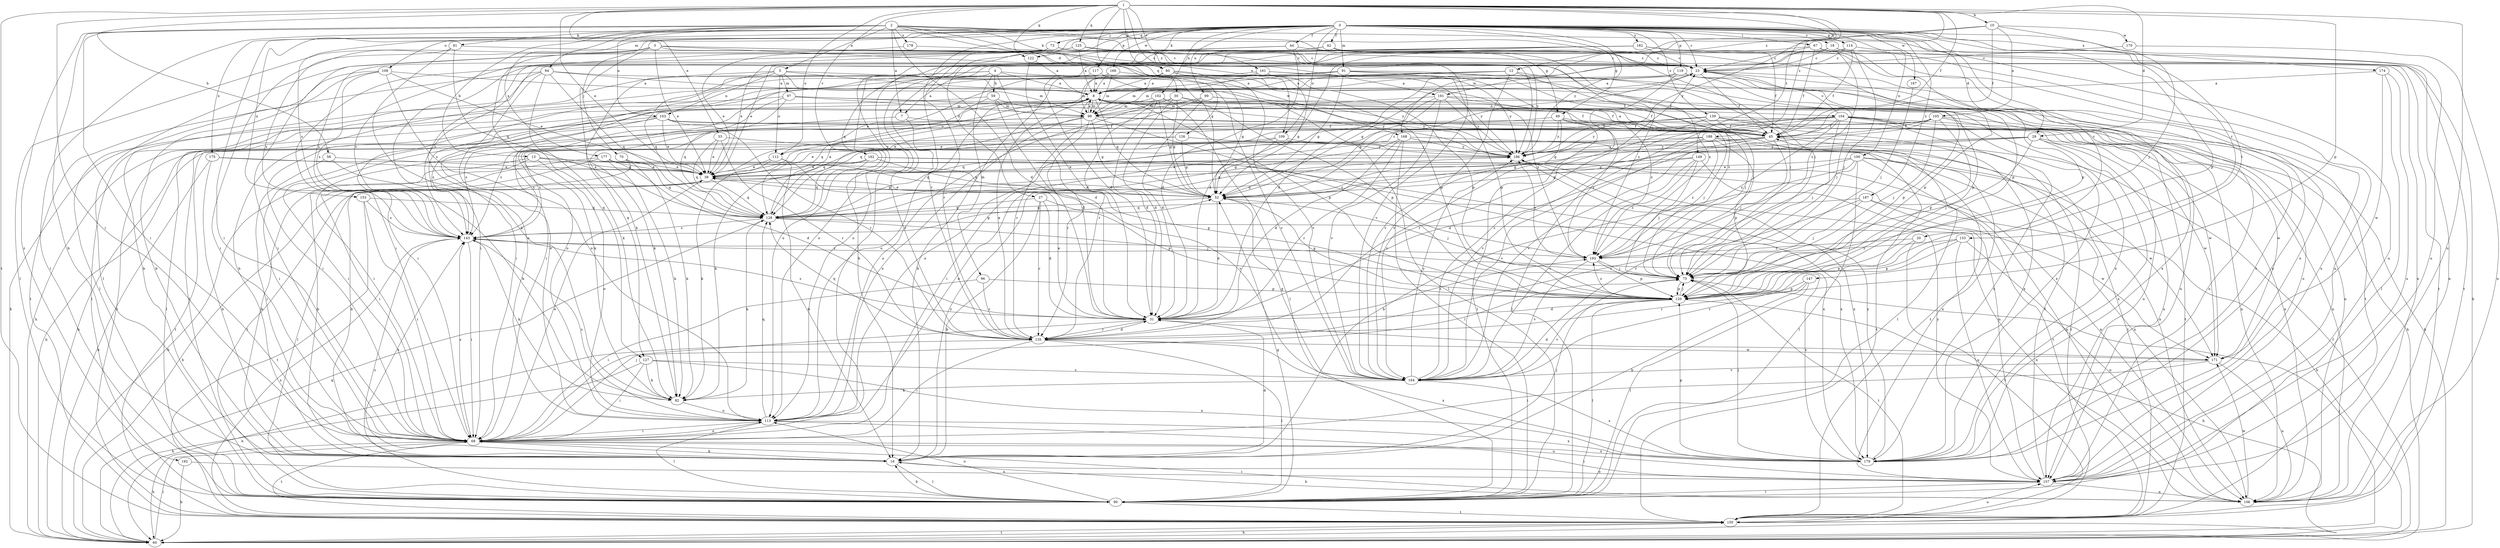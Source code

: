 strict digraph  {
0;
1;
2;
3;
4;
5;
7;
8;
10;
12;
13;
16;
18;
20;
23;
27;
29;
30;
31;
33;
38;
42;
44;
45;
49;
52;
56;
59;
60;
67;
68;
70;
73;
75;
80;
81;
82;
90;
91;
94;
96;
97;
98;
99;
100;
102;
103;
104;
105;
106;
108;
109;
112;
113;
114;
117;
119;
120;
122;
125;
126;
127;
128;
133;
135;
139;
143;
147;
149;
150;
153;
157;
161;
162;
164;
166;
167;
168;
170;
171;
174;
175;
177;
178;
179;
182;
186;
187;
188;
191;
192;
193;
0 -> 18  [label=c];
0 -> 20  [label=c];
0 -> 23  [label=c];
0 -> 27  [label=d];
0 -> 29  [label=d];
0 -> 42  [label=f];
0 -> 44  [label=f];
0 -> 49  [label=g];
0 -> 67  [label=i];
0 -> 68  [label=i];
0 -> 70  [label=j];
0 -> 73  [label=j];
0 -> 80  [label=k];
0 -> 90  [label=l];
0 -> 91  [label=m];
0 -> 94  [label=m];
0 -> 99  [label=n];
0 -> 100  [label=n];
0 -> 102  [label=n];
0 -> 108  [label=o];
0 -> 109  [label=o];
0 -> 114  [label=p];
0 -> 117  [label=p];
0 -> 119  [label=p];
0 -> 120  [label=p];
0 -> 122  [label=q];
0 -> 133  [label=r];
0 -> 135  [label=r];
0 -> 139  [label=s];
0 -> 143  [label=s];
0 -> 147  [label=t];
0 -> 153  [label=u];
0 -> 157  [label=u];
0 -> 166  [label=w];
0 -> 167  [label=w];
0 -> 174  [label=x];
0 -> 175  [label=x];
0 -> 182  [label=y];
0 -> 186  [label=y];
0 -> 187  [label=z];
1 -> 10  [label=b];
1 -> 12  [label=b];
1 -> 29  [label=d];
1 -> 33  [label=e];
1 -> 38  [label=e];
1 -> 45  [label=f];
1 -> 56  [label=h];
1 -> 68  [label=i];
1 -> 80  [label=k];
1 -> 109  [label=o];
1 -> 112  [label=o];
1 -> 120  [label=p];
1 -> 122  [label=q];
1 -> 125  [label=q];
1 -> 126  [label=q];
1 -> 149  [label=t];
1 -> 150  [label=t];
1 -> 157  [label=u];
1 -> 161  [label=v];
1 -> 162  [label=v];
1 -> 188  [label=z];
1 -> 191  [label=z];
2 -> 5  [label=a];
2 -> 7  [label=a];
2 -> 13  [label=b];
2 -> 16  [label=b];
2 -> 30  [label=d];
2 -> 31  [label=d];
2 -> 49  [label=g];
2 -> 52  [label=g];
2 -> 68  [label=i];
2 -> 75  [label=j];
2 -> 80  [label=k];
2 -> 81  [label=k];
2 -> 103  [label=n];
2 -> 157  [label=u];
2 -> 177  [label=x];
2 -> 178  [label=x];
2 -> 191  [label=z];
2 -> 192  [label=z];
3 -> 23  [label=c];
3 -> 38  [label=e];
3 -> 68  [label=i];
3 -> 75  [label=j];
3 -> 82  [label=k];
3 -> 90  [label=l];
3 -> 127  [label=q];
3 -> 168  [label=w];
3 -> 186  [label=y];
4 -> 7  [label=a];
4 -> 8  [label=a];
4 -> 16  [label=b];
4 -> 31  [label=d];
4 -> 59  [label=h];
4 -> 60  [label=h];
4 -> 96  [label=m];
4 -> 193  [label=z];
5 -> 97  [label=m];
5 -> 98  [label=m];
5 -> 103  [label=n];
5 -> 112  [label=o];
5 -> 127  [label=q];
5 -> 128  [label=q];
5 -> 164  [label=v];
5 -> 186  [label=y];
7 -> 45  [label=f];
7 -> 135  [label=r];
7 -> 143  [label=s];
8 -> 45  [label=f];
8 -> 52  [label=g];
8 -> 68  [label=i];
8 -> 82  [label=k];
8 -> 98  [label=m];
8 -> 104  [label=n];
8 -> 112  [label=o];
8 -> 120  [label=p];
8 -> 135  [label=r];
8 -> 150  [label=t];
8 -> 157  [label=u];
8 -> 186  [label=y];
10 -> 45  [label=f];
10 -> 75  [label=j];
10 -> 105  [label=n];
10 -> 168  [label=w];
10 -> 170  [label=w];
10 -> 186  [label=y];
12 -> 8  [label=a];
12 -> 98  [label=m];
12 -> 120  [label=p];
12 -> 143  [label=s];
12 -> 164  [label=v];
12 -> 193  [label=z];
13 -> 16  [label=b];
13 -> 38  [label=e];
13 -> 60  [label=h];
13 -> 106  [label=n];
13 -> 113  [label=o];
13 -> 120  [label=p];
16 -> 31  [label=d];
16 -> 75  [label=j];
16 -> 90  [label=l];
16 -> 143  [label=s];
16 -> 157  [label=u];
16 -> 186  [label=y];
18 -> 23  [label=c];
18 -> 31  [label=d];
18 -> 113  [label=o];
18 -> 150  [label=t];
18 -> 157  [label=u];
20 -> 120  [label=p];
20 -> 150  [label=t];
20 -> 193  [label=z];
23 -> 8  [label=a];
23 -> 45  [label=f];
23 -> 52  [label=g];
23 -> 120  [label=p];
23 -> 179  [label=x];
27 -> 16  [label=b];
27 -> 31  [label=d];
27 -> 120  [label=p];
27 -> 128  [label=q];
27 -> 135  [label=r];
29 -> 31  [label=d];
29 -> 75  [label=j];
29 -> 128  [label=q];
29 -> 157  [label=u];
29 -> 171  [label=w];
29 -> 179  [label=x];
29 -> 186  [label=y];
30 -> 31  [label=d];
30 -> 52  [label=g];
30 -> 90  [label=l];
30 -> 98  [label=m];
30 -> 120  [label=p];
30 -> 186  [label=y];
31 -> 38  [label=e];
31 -> 68  [label=i];
31 -> 135  [label=r];
31 -> 143  [label=s];
31 -> 193  [label=z];
33 -> 38  [label=e];
33 -> 128  [label=q];
33 -> 135  [label=r];
33 -> 186  [label=y];
38 -> 52  [label=g];
38 -> 60  [label=h];
38 -> 90  [label=l];
38 -> 128  [label=q];
42 -> 23  [label=c];
42 -> 31  [label=d];
42 -> 68  [label=i];
42 -> 113  [label=o];
42 -> 120  [label=p];
42 -> 193  [label=z];
44 -> 16  [label=b];
44 -> 23  [label=c];
44 -> 31  [label=d];
44 -> 38  [label=e];
44 -> 164  [label=v];
45 -> 8  [label=a];
45 -> 52  [label=g];
45 -> 75  [label=j];
45 -> 82  [label=k];
45 -> 150  [label=t];
45 -> 186  [label=y];
49 -> 45  [label=f];
49 -> 68  [label=i];
49 -> 90  [label=l];
49 -> 164  [label=v];
49 -> 186  [label=y];
49 -> 193  [label=z];
52 -> 23  [label=c];
52 -> 31  [label=d];
52 -> 38  [label=e];
52 -> 75  [label=j];
52 -> 128  [label=q];
56 -> 38  [label=e];
56 -> 68  [label=i];
56 -> 82  [label=k];
59 -> 31  [label=d];
59 -> 60  [label=h];
59 -> 75  [label=j];
59 -> 98  [label=m];
59 -> 128  [label=q];
60 -> 45  [label=f];
60 -> 68  [label=i];
60 -> 75  [label=j];
60 -> 128  [label=q];
60 -> 150  [label=t];
67 -> 23  [label=c];
67 -> 45  [label=f];
67 -> 120  [label=p];
67 -> 128  [label=q];
67 -> 157  [label=u];
67 -> 179  [label=x];
67 -> 193  [label=z];
68 -> 16  [label=b];
68 -> 38  [label=e];
68 -> 60  [label=h];
68 -> 75  [label=j];
68 -> 113  [label=o];
68 -> 143  [label=s];
68 -> 150  [label=t];
68 -> 179  [label=x];
70 -> 16  [label=b];
70 -> 38  [label=e];
70 -> 82  [label=k];
70 -> 128  [label=q];
73 -> 23  [label=c];
73 -> 38  [label=e];
73 -> 90  [label=l];
73 -> 135  [label=r];
73 -> 143  [label=s];
73 -> 186  [label=y];
73 -> 193  [label=z];
75 -> 120  [label=p];
75 -> 150  [label=t];
80 -> 8  [label=a];
80 -> 38  [label=e];
80 -> 52  [label=g];
80 -> 98  [label=m];
80 -> 120  [label=p];
80 -> 164  [label=v];
80 -> 186  [label=y];
81 -> 23  [label=c];
81 -> 82  [label=k];
81 -> 128  [label=q];
81 -> 143  [label=s];
82 -> 113  [label=o];
90 -> 16  [label=b];
90 -> 52  [label=g];
90 -> 113  [label=o];
90 -> 143  [label=s];
90 -> 150  [label=t];
91 -> 8  [label=a];
91 -> 45  [label=f];
91 -> 52  [label=g];
91 -> 68  [label=i];
91 -> 113  [label=o];
91 -> 120  [label=p];
91 -> 150  [label=t];
94 -> 8  [label=a];
94 -> 16  [label=b];
94 -> 82  [label=k];
94 -> 113  [label=o];
94 -> 128  [label=q];
94 -> 150  [label=t];
94 -> 179  [label=x];
96 -> 68  [label=i];
96 -> 120  [label=p];
96 -> 135  [label=r];
97 -> 45  [label=f];
97 -> 82  [label=k];
97 -> 90  [label=l];
97 -> 98  [label=m];
97 -> 128  [label=q];
97 -> 179  [label=x];
98 -> 8  [label=a];
98 -> 45  [label=f];
98 -> 52  [label=g];
98 -> 60  [label=h];
98 -> 68  [label=i];
98 -> 113  [label=o];
98 -> 128  [label=q];
98 -> 135  [label=r];
98 -> 150  [label=t];
98 -> 157  [label=u];
98 -> 193  [label=z];
99 -> 31  [label=d];
99 -> 98  [label=m];
99 -> 128  [label=q];
99 -> 157  [label=u];
99 -> 193  [label=z];
100 -> 16  [label=b];
100 -> 38  [label=e];
100 -> 90  [label=l];
100 -> 106  [label=n];
100 -> 128  [label=q];
100 -> 150  [label=t];
100 -> 164  [label=v];
100 -> 171  [label=w];
102 -> 31  [label=d];
102 -> 45  [label=f];
102 -> 52  [label=g];
102 -> 90  [label=l];
102 -> 98  [label=m];
102 -> 113  [label=o];
102 -> 135  [label=r];
103 -> 38  [label=e];
103 -> 45  [label=f];
103 -> 68  [label=i];
103 -> 75  [label=j];
103 -> 90  [label=l];
103 -> 135  [label=r];
103 -> 143  [label=s];
104 -> 23  [label=c];
104 -> 38  [label=e];
104 -> 45  [label=f];
104 -> 60  [label=h];
104 -> 75  [label=j];
104 -> 90  [label=l];
104 -> 106  [label=n];
104 -> 128  [label=q];
104 -> 150  [label=t];
104 -> 164  [label=v];
104 -> 171  [label=w];
104 -> 179  [label=x];
104 -> 193  [label=z];
105 -> 45  [label=f];
105 -> 52  [label=g];
105 -> 60  [label=h];
105 -> 68  [label=i];
105 -> 75  [label=j];
105 -> 106  [label=n];
105 -> 120  [label=p];
105 -> 164  [label=v];
106 -> 16  [label=b];
106 -> 68  [label=i];
106 -> 171  [label=w];
108 -> 8  [label=a];
108 -> 16  [label=b];
108 -> 38  [label=e];
108 -> 90  [label=l];
108 -> 113  [label=o];
108 -> 143  [label=s];
109 -> 38  [label=e];
109 -> 52  [label=g];
109 -> 60  [label=h];
109 -> 106  [label=n];
109 -> 186  [label=y];
112 -> 16  [label=b];
112 -> 38  [label=e];
112 -> 82  [label=k];
112 -> 164  [label=v];
113 -> 68  [label=i];
113 -> 90  [label=l];
113 -> 128  [label=q];
113 -> 143  [label=s];
113 -> 157  [label=u];
113 -> 179  [label=x];
114 -> 23  [label=c];
114 -> 45  [label=f];
114 -> 68  [label=i];
114 -> 75  [label=j];
114 -> 106  [label=n];
114 -> 143  [label=s];
117 -> 8  [label=a];
117 -> 68  [label=i];
117 -> 90  [label=l];
119 -> 8  [label=a];
119 -> 68  [label=i];
119 -> 75  [label=j];
119 -> 157  [label=u];
119 -> 164  [label=v];
119 -> 179  [label=x];
120 -> 31  [label=d];
120 -> 52  [label=g];
120 -> 60  [label=h];
120 -> 75  [label=j];
120 -> 90  [label=l];
120 -> 164  [label=v];
120 -> 193  [label=z];
122 -> 8  [label=a];
122 -> 31  [label=d];
125 -> 8  [label=a];
125 -> 23  [label=c];
125 -> 106  [label=n];
125 -> 113  [label=o];
125 -> 143  [label=s];
126 -> 52  [label=g];
126 -> 143  [label=s];
126 -> 150  [label=t];
126 -> 157  [label=u];
126 -> 186  [label=y];
127 -> 60  [label=h];
127 -> 68  [label=i];
127 -> 82  [label=k];
127 -> 164  [label=v];
127 -> 179  [label=x];
128 -> 8  [label=a];
128 -> 75  [label=j];
128 -> 82  [label=k];
128 -> 106  [label=n];
128 -> 143  [label=s];
133 -> 106  [label=n];
133 -> 120  [label=p];
133 -> 157  [label=u];
133 -> 164  [label=v];
133 -> 193  [label=z];
135 -> 8  [label=a];
135 -> 31  [label=d];
135 -> 60  [label=h];
135 -> 68  [label=i];
135 -> 90  [label=l];
135 -> 128  [label=q];
135 -> 171  [label=w];
135 -> 179  [label=x];
139 -> 38  [label=e];
139 -> 45  [label=f];
139 -> 106  [label=n];
139 -> 135  [label=r];
139 -> 143  [label=s];
139 -> 171  [label=w];
139 -> 179  [label=x];
139 -> 186  [label=y];
143 -> 52  [label=g];
143 -> 68  [label=i];
143 -> 82  [label=k];
143 -> 193  [label=z];
147 -> 16  [label=b];
147 -> 90  [label=l];
147 -> 120  [label=p];
147 -> 135  [label=r];
149 -> 38  [label=e];
149 -> 52  [label=g];
149 -> 75  [label=j];
149 -> 157  [label=u];
149 -> 164  [label=v];
149 -> 193  [label=z];
150 -> 60  [label=h];
150 -> 143  [label=s];
150 -> 157  [label=u];
153 -> 68  [label=i];
153 -> 128  [label=q];
153 -> 143  [label=s];
153 -> 150  [label=t];
157 -> 45  [label=f];
157 -> 68  [label=i];
157 -> 90  [label=l];
157 -> 106  [label=n];
157 -> 186  [label=y];
161 -> 8  [label=a];
161 -> 45  [label=f];
161 -> 52  [label=g];
161 -> 75  [label=j];
161 -> 98  [label=m];
161 -> 113  [label=o];
161 -> 120  [label=p];
162 -> 38  [label=e];
162 -> 52  [label=g];
162 -> 90  [label=l];
162 -> 106  [label=n];
162 -> 128  [label=q];
162 -> 179  [label=x];
164 -> 23  [label=c];
164 -> 52  [label=g];
164 -> 82  [label=k];
164 -> 179  [label=x];
164 -> 186  [label=y];
166 -> 8  [label=a];
166 -> 16  [label=b];
166 -> 98  [label=m];
166 -> 186  [label=y];
167 -> 75  [label=j];
168 -> 31  [label=d];
168 -> 90  [label=l];
168 -> 113  [label=o];
168 -> 135  [label=r];
168 -> 150  [label=t];
168 -> 186  [label=y];
170 -> 23  [label=c];
170 -> 106  [label=n];
171 -> 31  [label=d];
171 -> 68  [label=i];
171 -> 106  [label=n];
171 -> 164  [label=v];
174 -> 8  [label=a];
174 -> 90  [label=l];
174 -> 157  [label=u];
174 -> 171  [label=w];
175 -> 16  [label=b];
175 -> 38  [label=e];
175 -> 60  [label=h];
175 -> 179  [label=x];
177 -> 16  [label=b];
177 -> 31  [label=d];
177 -> 38  [label=e];
177 -> 52  [label=g];
177 -> 68  [label=i];
177 -> 82  [label=k];
178 -> 23  [label=c];
178 -> 68  [label=i];
179 -> 23  [label=c];
179 -> 75  [label=j];
179 -> 120  [label=p];
179 -> 143  [label=s];
179 -> 186  [label=y];
182 -> 23  [label=c];
182 -> 31  [label=d];
182 -> 38  [label=e];
182 -> 45  [label=f];
182 -> 60  [label=h];
182 -> 68  [label=i];
182 -> 113  [label=o];
182 -> 150  [label=t];
186 -> 38  [label=e];
186 -> 179  [label=x];
187 -> 60  [label=h];
187 -> 75  [label=j];
187 -> 128  [label=q];
187 -> 135  [label=r];
187 -> 171  [label=w];
188 -> 52  [label=g];
188 -> 90  [label=l];
188 -> 120  [label=p];
188 -> 143  [label=s];
188 -> 150  [label=t];
188 -> 164  [label=v];
188 -> 186  [label=y];
188 -> 193  [label=z];
191 -> 52  [label=g];
191 -> 98  [label=m];
191 -> 106  [label=n];
191 -> 113  [label=o];
191 -> 120  [label=p];
191 -> 164  [label=v];
191 -> 186  [label=y];
192 -> 60  [label=h];
192 -> 157  [label=u];
193 -> 75  [label=j];
193 -> 120  [label=p];
193 -> 164  [label=v];
193 -> 186  [label=y];
}

